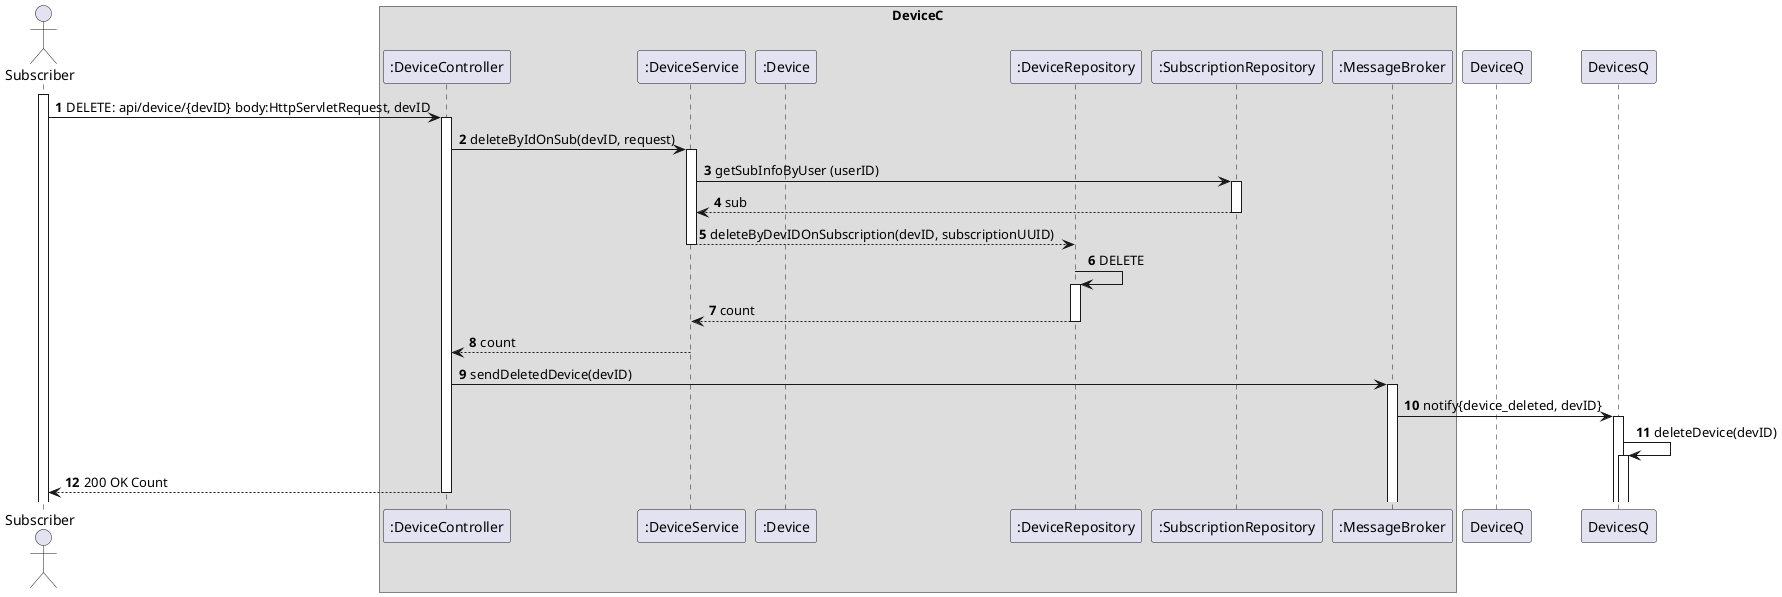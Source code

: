 @startuml
'https://plantuml.com/sequence-diagram
autoactivate on
autonumber

actor "Subscriber" as Subscriber

box "DeviceC"
    participant ":DeviceController" as Ctrl
    participant ":DeviceService" as Service
    participant ":Device" as Device
    participant ":DeviceRepository" as Repo
    participant ":SubscriptionRepository" as subRepo
    participant ":MessageBroker" as MessageBroker
end box
participant "DeviceQ" as DeviceQ


activate Subscriber

        Subscriber -> Ctrl: DELETE: api/device/{devID} body:HttpServletRequest, devID
        Ctrl -> Service: deleteByIdOnSub(devID, request)
        Service -> subRepo:getSubInfoByUser (userID)
        subRepo --> Service: sub
        Service --> Repo:deleteByDevIDOnSubscription(devID, subscriptionUUID)
        Repo->Repo: DELETE
        Repo -->Service: count
        Service -->Ctrl: count

        Ctrl -> MessageBroker:sendDeletedDevice(devID)
        MessageBroker -> DevicesQ:notify{device_deleted, devID}
        DevicesQ -> DevicesQ:deleteDevice(devID)
        Ctrl --> Subscriber: 200 OK Count
@enduml